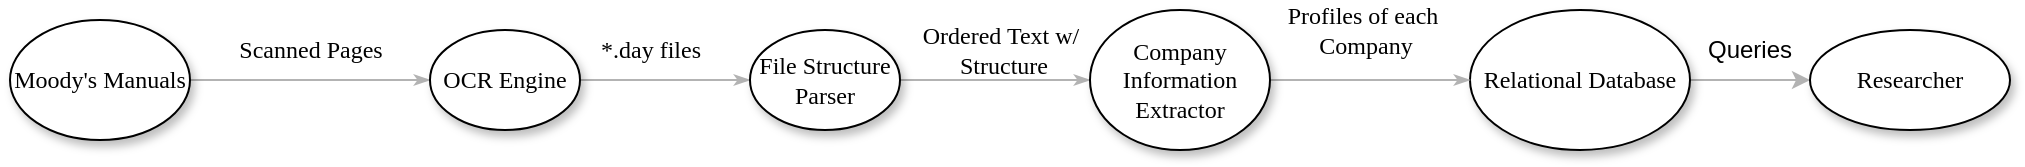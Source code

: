 <mxfile version="12.1.9" type="google" pages="1"><diagram name="Page-1" id="42789a77-a242-8287-6e28-9cd8cfd52e62"><mxGraphModel dx="1408" dy="780" grid="1" gridSize="10" guides="1" tooltips="1" connect="1" arrows="1" fold="1" page="1" pageScale="1" pageWidth="1100" pageHeight="850" background="#ffffff" math="0" shadow="0"><root><mxCell id="0"/><mxCell id="1" parent="0"/><object label="Scanned Pages" id="1ea317790d2ca983-13"><mxCell style="edgeStyle=none;rounded=1;html=1;labelBackgroundColor=none;startArrow=none;startFill=0;startSize=5;endArrow=classicThin;endFill=1;endSize=5;jettySize=auto;orthogonalLoop=1;strokeColor=#B3B3B3;strokeWidth=1;fontFamily=Verdana;fontSize=12;fontColor=#000000;" parent="1" source="1ea317790d2ca983-1" target="1ea317790d2ca983-9" edge="1"><mxGeometry y="15" relative="1" as="geometry"><Array as="points"><mxPoint x="170" y="215"/></Array><mxPoint as="offset"/></mxGeometry></mxCell></object><mxCell id="1ea317790d2ca983-1" value="Moody's Manuals" style="ellipse;whiteSpace=wrap;html=1;rounded=0;shadow=1;comic=0;labelBackgroundColor=none;strokeColor=#000000;strokeWidth=1;fillColor=#FFFFFF;fontFamily=Verdana;fontSize=12;fontColor=#000000;align=center;" parent="1" vertex="1"><mxGeometry x="50" y="185" width="90" height="60" as="geometry"/></mxCell><mxCell id="hE26a5l5iXud7qrmRNa--2" style="edgeStyle=orthogonalEdgeStyle;rounded=1;orthogonalLoop=1;jettySize=auto;html=1;exitX=1;exitY=0.5;exitDx=0;exitDy=0;entryX=0;entryY=0.5;entryDx=0;entryDy=0;strokeColor=#B3B3B3;" edge="1" parent="1" source="1ea317790d2ca983-8" target="hE26a5l5iXud7qrmRNa--1"><mxGeometry relative="1" as="geometry"/></mxCell><mxCell id="1ea317790d2ca983-8" value="Relational Database" style="ellipse;whiteSpace=wrap;html=1;rounded=0;shadow=1;comic=0;labelBackgroundColor=none;strokeColor=#000000;strokeWidth=1;fillColor=#FFFFFF;fontFamily=Verdana;fontSize=12;fontColor=#000000;align=center;" parent="1" vertex="1"><mxGeometry x="780" y="180" width="110" height="70" as="geometry"/></mxCell><mxCell id="1ea317790d2ca983-19" value="*.day files" style="edgeStyle=none;rounded=1;html=1;labelBackgroundColor=none;startArrow=none;startFill=0;startSize=5;endArrow=classicThin;endFill=1;endSize=5;jettySize=auto;orthogonalLoop=1;strokeColor=#B3B3B3;strokeWidth=1;fontFamily=Verdana;fontSize=12;fontColor=#000000;" parent="1" source="1ea317790d2ca983-9" target="1ea317790d2ca983-10" edge="1"><mxGeometry x="0.059" y="18" relative="1" as="geometry"><Array as="points"><mxPoint x="380" y="215"/></Array><mxPoint x="-10" y="3" as="offset"/></mxGeometry></mxCell><mxCell id="1ea317790d2ca983-9" value="OCR Engine" style="ellipse;whiteSpace=wrap;html=1;rounded=0;shadow=1;comic=0;labelBackgroundColor=none;strokeColor=#000000;strokeWidth=1;fillColor=#FFFFFF;fontFamily=Verdana;fontSize=12;fontColor=#000000;align=center;" parent="1" vertex="1"><mxGeometry x="260" y="190" width="75" height="50" as="geometry"/></mxCell><mxCell id="1ea317790d2ca983-20" value="Ordered Text w/&lt;br&gt;&amp;nbsp;Structure" style="edgeStyle=none;rounded=1;html=1;labelBackgroundColor=none;startArrow=none;startFill=0;startSize=5;endArrow=classicThin;endFill=1;endSize=5;jettySize=auto;orthogonalLoop=1;strokeColor=#B3B3B3;strokeWidth=1;fontFamily=Verdana;fontSize=12;fontColor=#000000;" parent="1" source="1ea317790d2ca983-10" target="1ea317790d2ca983-11" edge="1"><mxGeometry x="0.04" y="15" relative="1" as="geometry"><mxPoint as="offset"/></mxGeometry></mxCell><mxCell id="1ea317790d2ca983-10" value="File Structure Parser" style="ellipse;whiteSpace=wrap;html=1;rounded=0;shadow=1;comic=0;labelBackgroundColor=none;strokeColor=#000000;strokeWidth=1;fillColor=#FFFFFF;fontFamily=Verdana;fontSize=12;fontColor=#000000;align=center;" parent="1" vertex="1"><mxGeometry x="420" y="190" width="75" height="50" as="geometry"/></mxCell><mxCell id="1ea317790d2ca983-18" value="Profiles of&amp;nbsp;each&lt;br&gt;&amp;nbsp;Company" style="edgeStyle=none;rounded=1;html=1;labelBackgroundColor=none;startArrow=none;startFill=0;startSize=5;endArrow=classicThin;endFill=1;endSize=5;jettySize=auto;orthogonalLoop=1;strokeColor=#B3B3B3;strokeWidth=1;fontFamily=Verdana;fontSize=12;fontColor=#000000;" parent="1" source="1ea317790d2ca983-11" target="1ea317790d2ca983-8" edge="1"><mxGeometry x="-0.091" y="25" relative="1" as="geometry"><mxPoint as="offset"/></mxGeometry></mxCell><mxCell id="1ea317790d2ca983-11" value="Company Information Extractor" style="ellipse;whiteSpace=wrap;html=1;rounded=0;shadow=1;comic=0;labelBackgroundColor=none;strokeColor=#000000;strokeWidth=1;fillColor=#FFFFFF;fontFamily=Verdana;fontSize=12;fontColor=#000000;align=center;" parent="1" vertex="1"><mxGeometry x="590" y="180" width="90" height="70" as="geometry"/></mxCell><mxCell id="hE26a5l5iXud7qrmRNa--1" value="Researcher" style="ellipse;whiteSpace=wrap;html=1;rounded=0;shadow=1;comic=0;labelBackgroundColor=none;strokeColor=#000000;strokeWidth=1;fillColor=#FFFFFF;fontFamily=Verdana;fontSize=12;fontColor=#000000;align=center;" vertex="1" parent="1"><mxGeometry x="950" y="190" width="100" height="50" as="geometry"/></mxCell><mxCell id="hE26a5l5iXud7qrmRNa--4" value="Queries" style="text;html=1;strokeColor=none;fillColor=none;align=center;verticalAlign=middle;whiteSpace=wrap;rounded=0;" vertex="1" parent="1"><mxGeometry x="900" y="190" width="40" height="20" as="geometry"/></mxCell></root></mxGraphModel></diagram></mxfile>